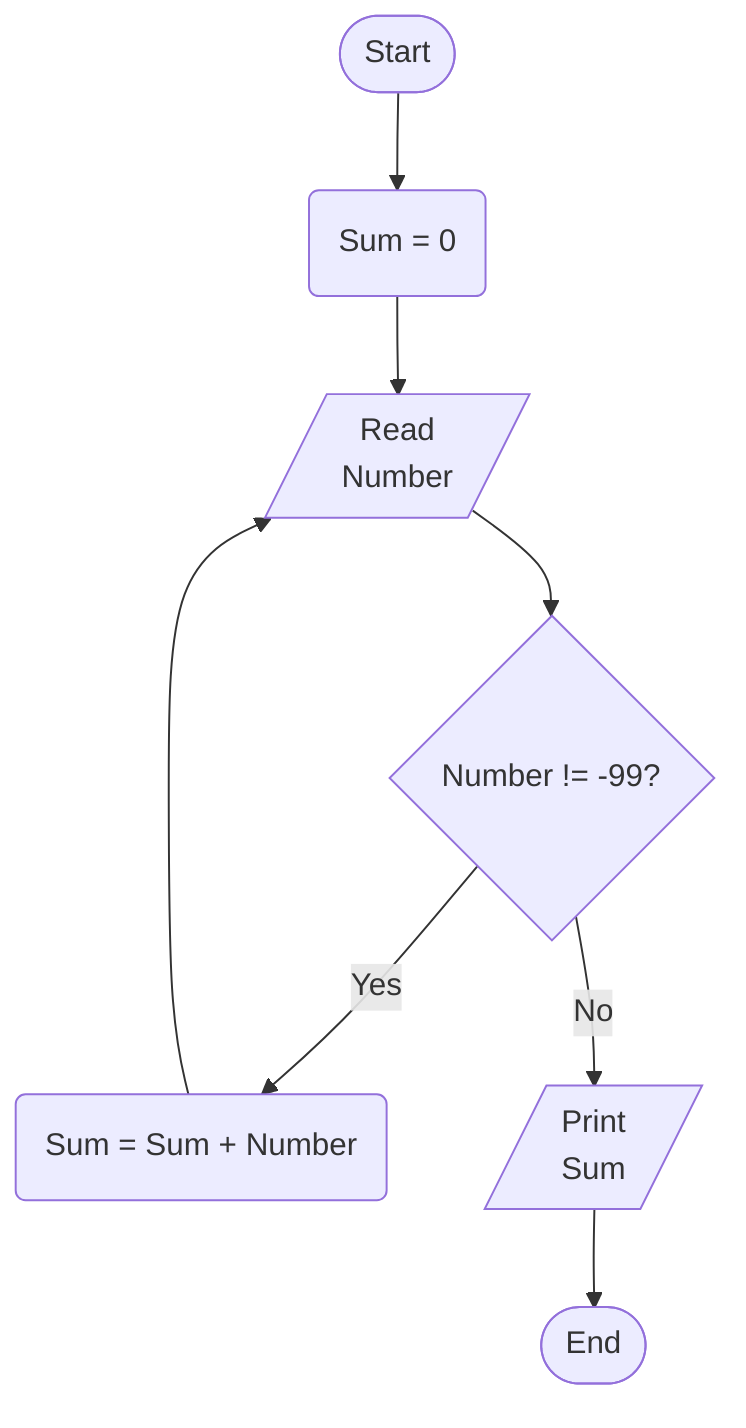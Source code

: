%% Write a program to read numbers from user and sum them, keep reading until the user enters -99 then print the sum on the screen
%% Steps
%% Step 1: Ask the user to enter (Number)
%% Step 2: Sum = 0
%% Step 3: If Number != -99, Then (Sum = Sum + Number) and go to Step1, Otherwise print Sum

flowchart TD
    Start([Start])
    Sum(Sum = 0)
    ReadNumber[/Read\nNumber/]
    IsNumberNotEqualTo-99{Number != -99?}
    IncreaseSum(Sum = Sum + Number)
    PrintSum[/Print\nSum/]
    End([End])
    Start --> Sum --> ReadNumber --> IsNumberNotEqualTo-99 -- Yes --> IncreaseSum --> ReadNumber
    IsNumberNotEqualTo-99 -- No --> PrintSum --> End